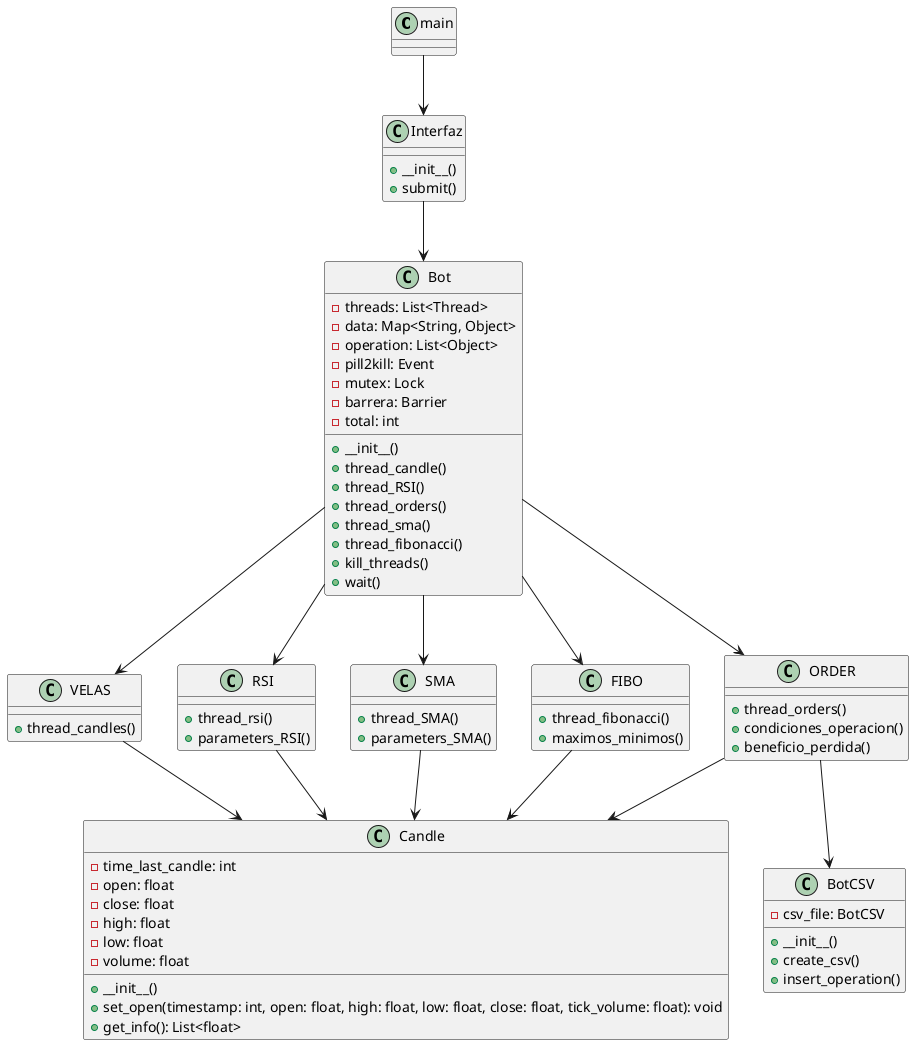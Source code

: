 @startuml
class main {


}

class Interfaz {
  + __init__()
  + submit()

}

class Bot {
  - threads: List<Thread>
  - data: Map<String, Object>
  - operation: List<Object>
  - pill2kill: Event
  - mutex: Lock
  - barrera: Barrier
  - total: int

  + __init__()
  + thread_candle()
  + thread_RSI()
  + thread_orders()
  + thread_sma()
  + thread_fibonacci()
  + kill_threads()
  + wait()
}

class VELAS {
  + thread_candles()
}

class Candle {
  - time_last_candle: int
  - open: float
  - close: float
  - high: float
  - low: float
  - volume: float

  + __init__()
  + set_open(timestamp: int, open: float, high: float, low: float, close: float, tick_volume: float): void
  + get_info(): List<float>
}

class RSI {
  + thread_rsi()
  + parameters_RSI()
}

class ORDER {
  + thread_orders()
  + condiciones_operacion()
  + beneficio_perdida()
}

class SMA {
  + thread_SMA()
  + parameters_SMA()
}

class FIBO {
  + thread_fibonacci()
  + maximos_minimos()
}

class BotCSV {
  - csv_file: BotCSV

  + __init__()
  + create_csv()
  + insert_operation()
}

Bot --> VELAS
Bot --> RSI
Bot --> ORDER
Bot --> SMA
Bot --> FIBO
main --> Interfaz
Interfaz --> Bot
RSI --> Candle
SMA --> Candle
ORDER --> Candle
FIBO --> Candle
VELAS --> Candle
ORDER --> BotCSV

@enduml
